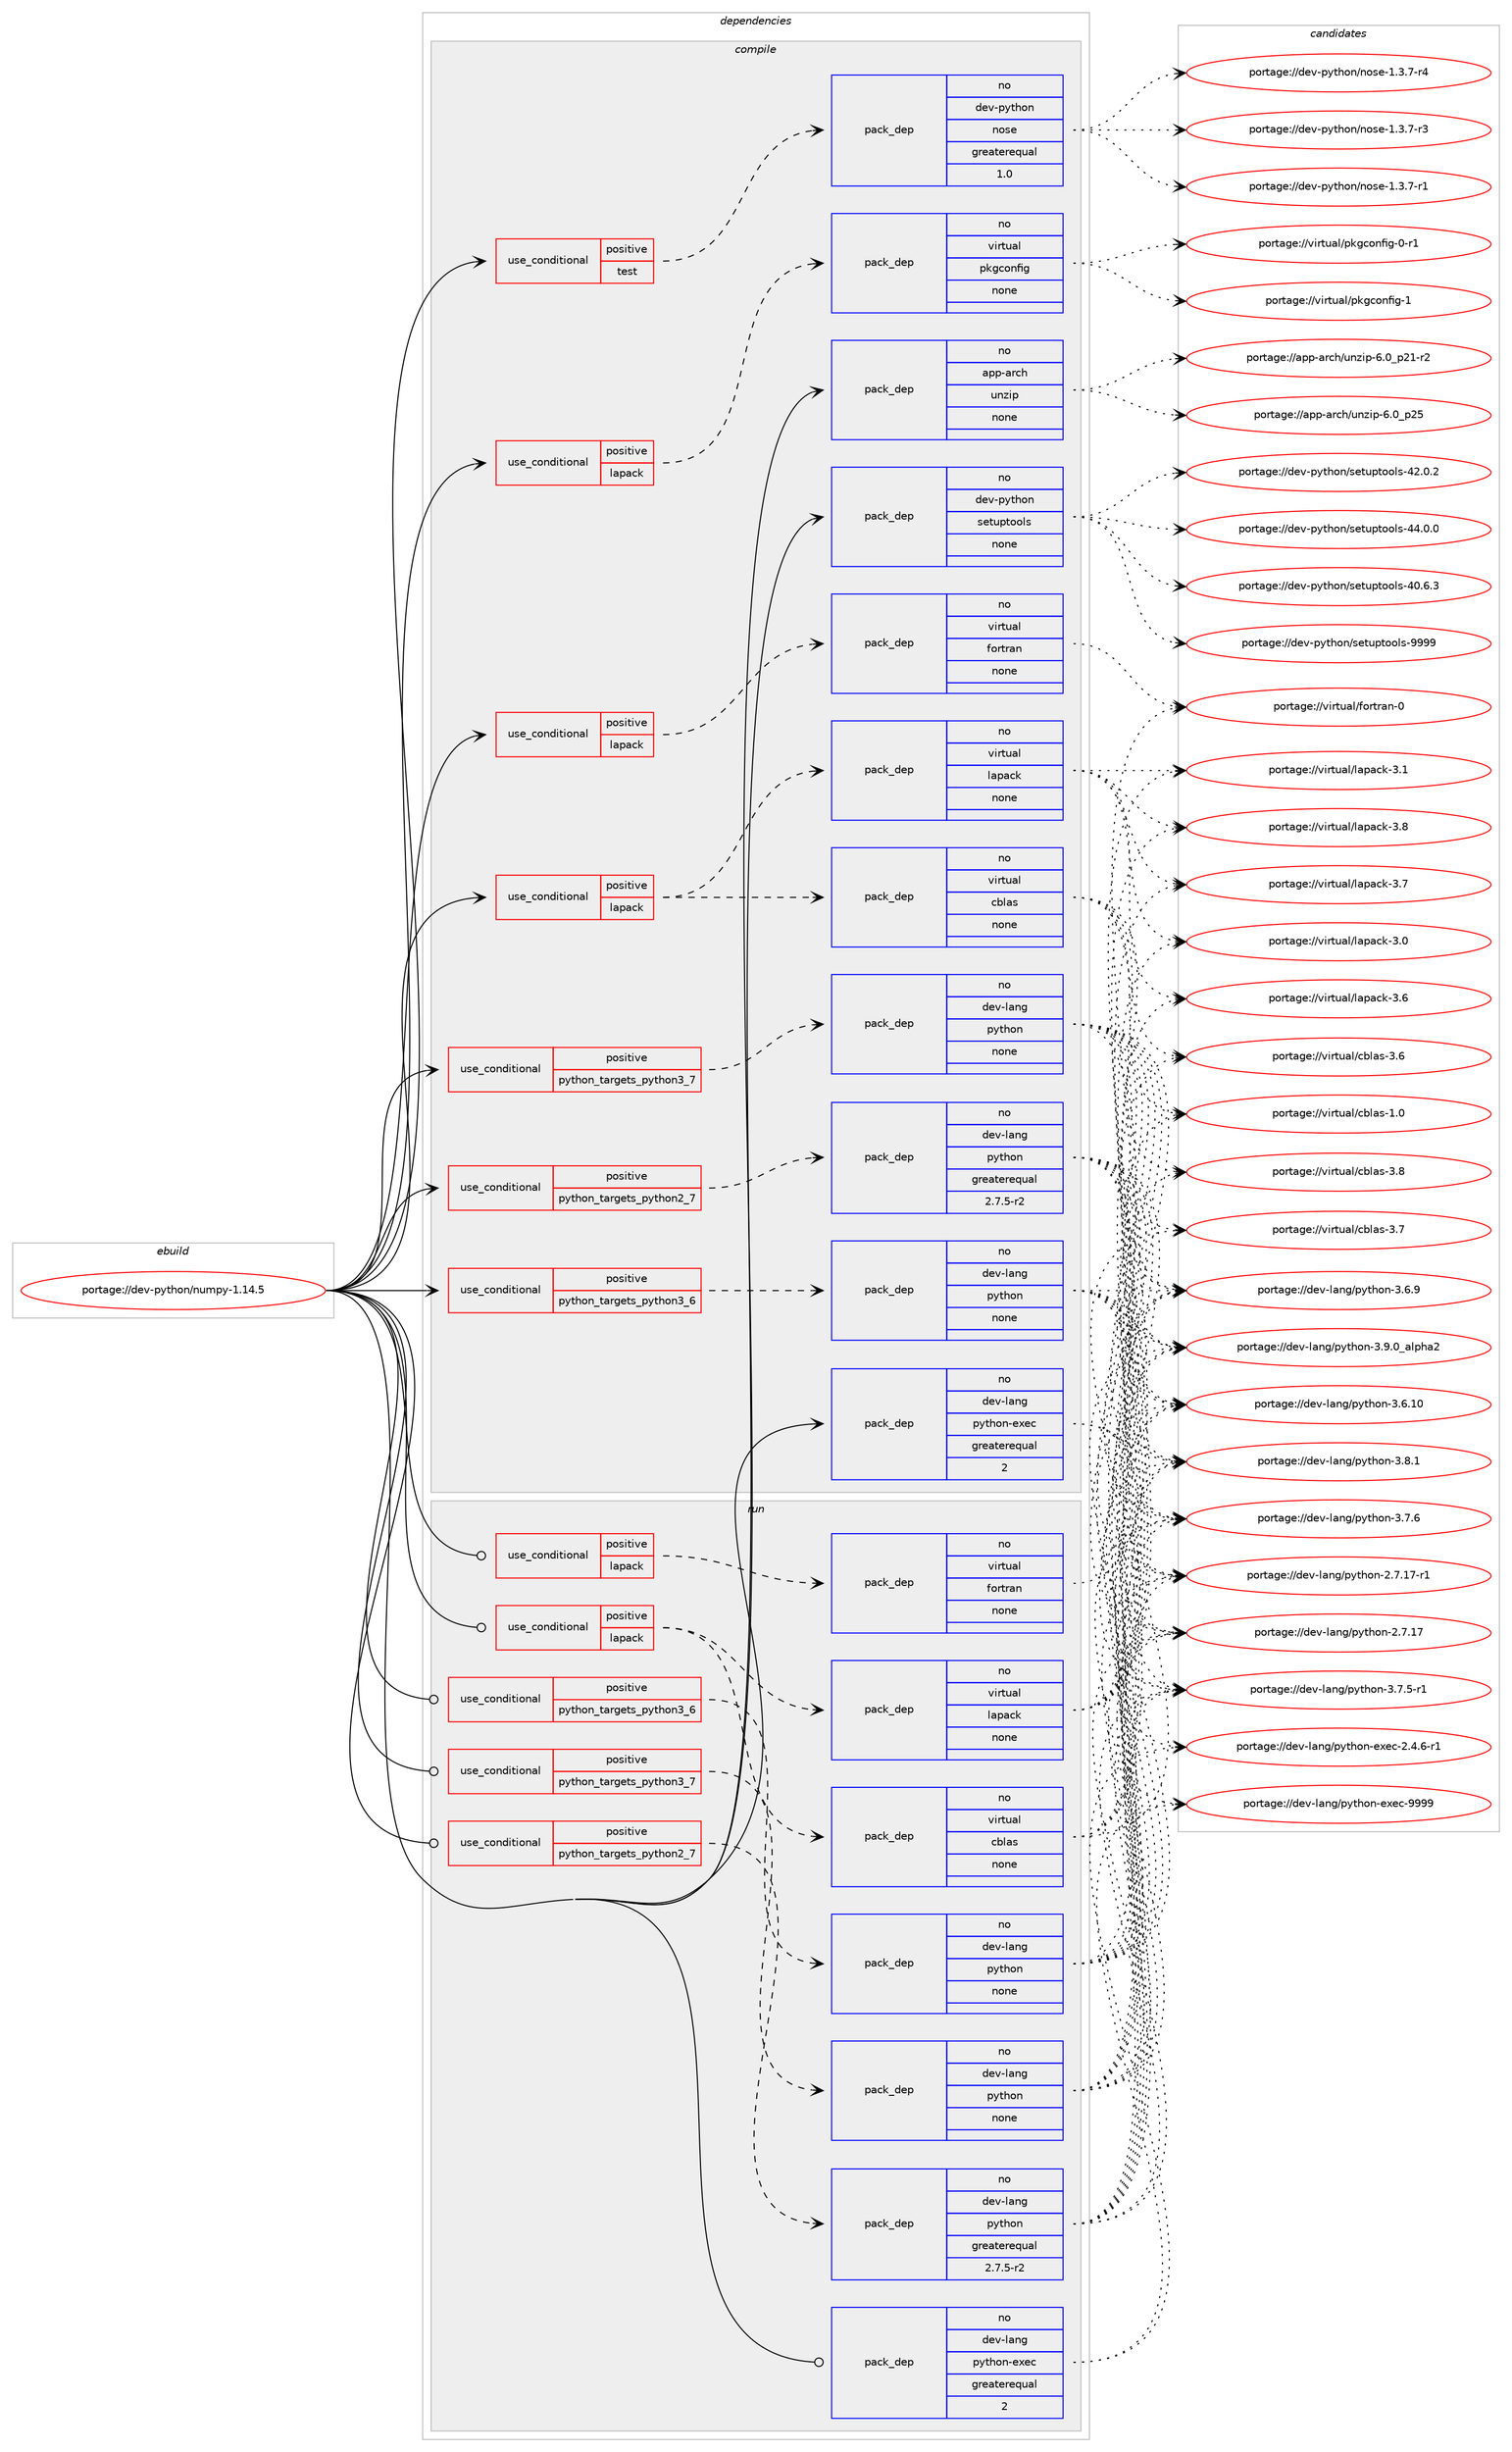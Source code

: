 digraph prolog {

# *************
# Graph options
# *************

newrank=true;
concentrate=true;
compound=true;
graph [rankdir=LR,fontname=Helvetica,fontsize=10,ranksep=1.5];#, ranksep=2.5, nodesep=0.2];
edge  [arrowhead=vee];
node  [fontname=Helvetica,fontsize=10];

# **********
# The ebuild
# **********

subgraph cluster_leftcol {
color=gray;
label=<<i>ebuild</i>>;
id [label="portage://dev-python/numpy-1.14.5", color=red, width=4, href="../dev-python/numpy-1.14.5.svg"];
}

# ****************
# The dependencies
# ****************

subgraph cluster_midcol {
color=gray;
label=<<i>dependencies</i>>;
subgraph cluster_compile {
fillcolor="#eeeeee";
style=filled;
label=<<i>compile</i>>;
subgraph cond112067 {
dependency447475 [label=<<TABLE BORDER="0" CELLBORDER="1" CELLSPACING="0" CELLPADDING="4"><TR><TD ROWSPAN="3" CELLPADDING="10">use_conditional</TD></TR><TR><TD>positive</TD></TR><TR><TD>lapack</TD></TR></TABLE>>, shape=none, color=red];
subgraph pack330433 {
dependency447476 [label=<<TABLE BORDER="0" CELLBORDER="1" CELLSPACING="0" CELLPADDING="4" WIDTH="220"><TR><TD ROWSPAN="6" CELLPADDING="30">pack_dep</TD></TR><TR><TD WIDTH="110">no</TD></TR><TR><TD>virtual</TD></TR><TR><TD>cblas</TD></TR><TR><TD>none</TD></TR><TR><TD></TD></TR></TABLE>>, shape=none, color=blue];
}
dependency447475:e -> dependency447476:w [weight=20,style="dashed",arrowhead="vee"];
subgraph pack330434 {
dependency447477 [label=<<TABLE BORDER="0" CELLBORDER="1" CELLSPACING="0" CELLPADDING="4" WIDTH="220"><TR><TD ROWSPAN="6" CELLPADDING="30">pack_dep</TD></TR><TR><TD WIDTH="110">no</TD></TR><TR><TD>virtual</TD></TR><TR><TD>lapack</TD></TR><TR><TD>none</TD></TR><TR><TD></TD></TR></TABLE>>, shape=none, color=blue];
}
dependency447475:e -> dependency447477:w [weight=20,style="dashed",arrowhead="vee"];
}
id:e -> dependency447475:w [weight=20,style="solid",arrowhead="vee"];
subgraph cond112068 {
dependency447478 [label=<<TABLE BORDER="0" CELLBORDER="1" CELLSPACING="0" CELLPADDING="4"><TR><TD ROWSPAN="3" CELLPADDING="10">use_conditional</TD></TR><TR><TD>positive</TD></TR><TR><TD>lapack</TD></TR></TABLE>>, shape=none, color=red];
subgraph pack330435 {
dependency447479 [label=<<TABLE BORDER="0" CELLBORDER="1" CELLSPACING="0" CELLPADDING="4" WIDTH="220"><TR><TD ROWSPAN="6" CELLPADDING="30">pack_dep</TD></TR><TR><TD WIDTH="110">no</TD></TR><TR><TD>virtual</TD></TR><TR><TD>fortran</TD></TR><TR><TD>none</TD></TR><TR><TD></TD></TR></TABLE>>, shape=none, color=blue];
}
dependency447478:e -> dependency447479:w [weight=20,style="dashed",arrowhead="vee"];
}
id:e -> dependency447478:w [weight=20,style="solid",arrowhead="vee"];
subgraph cond112069 {
dependency447480 [label=<<TABLE BORDER="0" CELLBORDER="1" CELLSPACING="0" CELLPADDING="4"><TR><TD ROWSPAN="3" CELLPADDING="10">use_conditional</TD></TR><TR><TD>positive</TD></TR><TR><TD>lapack</TD></TR></TABLE>>, shape=none, color=red];
subgraph pack330436 {
dependency447481 [label=<<TABLE BORDER="0" CELLBORDER="1" CELLSPACING="0" CELLPADDING="4" WIDTH="220"><TR><TD ROWSPAN="6" CELLPADDING="30">pack_dep</TD></TR><TR><TD WIDTH="110">no</TD></TR><TR><TD>virtual</TD></TR><TR><TD>pkgconfig</TD></TR><TR><TD>none</TD></TR><TR><TD></TD></TR></TABLE>>, shape=none, color=blue];
}
dependency447480:e -> dependency447481:w [weight=20,style="dashed",arrowhead="vee"];
}
id:e -> dependency447480:w [weight=20,style="solid",arrowhead="vee"];
subgraph cond112070 {
dependency447482 [label=<<TABLE BORDER="0" CELLBORDER="1" CELLSPACING="0" CELLPADDING="4"><TR><TD ROWSPAN="3" CELLPADDING="10">use_conditional</TD></TR><TR><TD>positive</TD></TR><TR><TD>python_targets_python2_7</TD></TR></TABLE>>, shape=none, color=red];
subgraph pack330437 {
dependency447483 [label=<<TABLE BORDER="0" CELLBORDER="1" CELLSPACING="0" CELLPADDING="4" WIDTH="220"><TR><TD ROWSPAN="6" CELLPADDING="30">pack_dep</TD></TR><TR><TD WIDTH="110">no</TD></TR><TR><TD>dev-lang</TD></TR><TR><TD>python</TD></TR><TR><TD>greaterequal</TD></TR><TR><TD>2.7.5-r2</TD></TR></TABLE>>, shape=none, color=blue];
}
dependency447482:e -> dependency447483:w [weight=20,style="dashed",arrowhead="vee"];
}
id:e -> dependency447482:w [weight=20,style="solid",arrowhead="vee"];
subgraph cond112071 {
dependency447484 [label=<<TABLE BORDER="0" CELLBORDER="1" CELLSPACING="0" CELLPADDING="4"><TR><TD ROWSPAN="3" CELLPADDING="10">use_conditional</TD></TR><TR><TD>positive</TD></TR><TR><TD>python_targets_python3_6</TD></TR></TABLE>>, shape=none, color=red];
subgraph pack330438 {
dependency447485 [label=<<TABLE BORDER="0" CELLBORDER="1" CELLSPACING="0" CELLPADDING="4" WIDTH="220"><TR><TD ROWSPAN="6" CELLPADDING="30">pack_dep</TD></TR><TR><TD WIDTH="110">no</TD></TR><TR><TD>dev-lang</TD></TR><TR><TD>python</TD></TR><TR><TD>none</TD></TR><TR><TD></TD></TR></TABLE>>, shape=none, color=blue];
}
dependency447484:e -> dependency447485:w [weight=20,style="dashed",arrowhead="vee"];
}
id:e -> dependency447484:w [weight=20,style="solid",arrowhead="vee"];
subgraph cond112072 {
dependency447486 [label=<<TABLE BORDER="0" CELLBORDER="1" CELLSPACING="0" CELLPADDING="4"><TR><TD ROWSPAN="3" CELLPADDING="10">use_conditional</TD></TR><TR><TD>positive</TD></TR><TR><TD>python_targets_python3_7</TD></TR></TABLE>>, shape=none, color=red];
subgraph pack330439 {
dependency447487 [label=<<TABLE BORDER="0" CELLBORDER="1" CELLSPACING="0" CELLPADDING="4" WIDTH="220"><TR><TD ROWSPAN="6" CELLPADDING="30">pack_dep</TD></TR><TR><TD WIDTH="110">no</TD></TR><TR><TD>dev-lang</TD></TR><TR><TD>python</TD></TR><TR><TD>none</TD></TR><TR><TD></TD></TR></TABLE>>, shape=none, color=blue];
}
dependency447486:e -> dependency447487:w [weight=20,style="dashed",arrowhead="vee"];
}
id:e -> dependency447486:w [weight=20,style="solid",arrowhead="vee"];
subgraph cond112073 {
dependency447488 [label=<<TABLE BORDER="0" CELLBORDER="1" CELLSPACING="0" CELLPADDING="4"><TR><TD ROWSPAN="3" CELLPADDING="10">use_conditional</TD></TR><TR><TD>positive</TD></TR><TR><TD>test</TD></TR></TABLE>>, shape=none, color=red];
subgraph pack330440 {
dependency447489 [label=<<TABLE BORDER="0" CELLBORDER="1" CELLSPACING="0" CELLPADDING="4" WIDTH="220"><TR><TD ROWSPAN="6" CELLPADDING="30">pack_dep</TD></TR><TR><TD WIDTH="110">no</TD></TR><TR><TD>dev-python</TD></TR><TR><TD>nose</TD></TR><TR><TD>greaterequal</TD></TR><TR><TD>1.0</TD></TR></TABLE>>, shape=none, color=blue];
}
dependency447488:e -> dependency447489:w [weight=20,style="dashed",arrowhead="vee"];
}
id:e -> dependency447488:w [weight=20,style="solid",arrowhead="vee"];
subgraph pack330441 {
dependency447490 [label=<<TABLE BORDER="0" CELLBORDER="1" CELLSPACING="0" CELLPADDING="4" WIDTH="220"><TR><TD ROWSPAN="6" CELLPADDING="30">pack_dep</TD></TR><TR><TD WIDTH="110">no</TD></TR><TR><TD>app-arch</TD></TR><TR><TD>unzip</TD></TR><TR><TD>none</TD></TR><TR><TD></TD></TR></TABLE>>, shape=none, color=blue];
}
id:e -> dependency447490:w [weight=20,style="solid",arrowhead="vee"];
subgraph pack330442 {
dependency447491 [label=<<TABLE BORDER="0" CELLBORDER="1" CELLSPACING="0" CELLPADDING="4" WIDTH="220"><TR><TD ROWSPAN="6" CELLPADDING="30">pack_dep</TD></TR><TR><TD WIDTH="110">no</TD></TR><TR><TD>dev-lang</TD></TR><TR><TD>python-exec</TD></TR><TR><TD>greaterequal</TD></TR><TR><TD>2</TD></TR></TABLE>>, shape=none, color=blue];
}
id:e -> dependency447491:w [weight=20,style="solid",arrowhead="vee"];
subgraph pack330443 {
dependency447492 [label=<<TABLE BORDER="0" CELLBORDER="1" CELLSPACING="0" CELLPADDING="4" WIDTH="220"><TR><TD ROWSPAN="6" CELLPADDING="30">pack_dep</TD></TR><TR><TD WIDTH="110">no</TD></TR><TR><TD>dev-python</TD></TR><TR><TD>setuptools</TD></TR><TR><TD>none</TD></TR><TR><TD></TD></TR></TABLE>>, shape=none, color=blue];
}
id:e -> dependency447492:w [weight=20,style="solid",arrowhead="vee"];
}
subgraph cluster_compileandrun {
fillcolor="#eeeeee";
style=filled;
label=<<i>compile and run</i>>;
}
subgraph cluster_run {
fillcolor="#eeeeee";
style=filled;
label=<<i>run</i>>;
subgraph cond112074 {
dependency447493 [label=<<TABLE BORDER="0" CELLBORDER="1" CELLSPACING="0" CELLPADDING="4"><TR><TD ROWSPAN="3" CELLPADDING="10">use_conditional</TD></TR><TR><TD>positive</TD></TR><TR><TD>lapack</TD></TR></TABLE>>, shape=none, color=red];
subgraph pack330444 {
dependency447494 [label=<<TABLE BORDER="0" CELLBORDER="1" CELLSPACING="0" CELLPADDING="4" WIDTH="220"><TR><TD ROWSPAN="6" CELLPADDING="30">pack_dep</TD></TR><TR><TD WIDTH="110">no</TD></TR><TR><TD>virtual</TD></TR><TR><TD>cblas</TD></TR><TR><TD>none</TD></TR><TR><TD></TD></TR></TABLE>>, shape=none, color=blue];
}
dependency447493:e -> dependency447494:w [weight=20,style="dashed",arrowhead="vee"];
subgraph pack330445 {
dependency447495 [label=<<TABLE BORDER="0" CELLBORDER="1" CELLSPACING="0" CELLPADDING="4" WIDTH="220"><TR><TD ROWSPAN="6" CELLPADDING="30">pack_dep</TD></TR><TR><TD WIDTH="110">no</TD></TR><TR><TD>virtual</TD></TR><TR><TD>lapack</TD></TR><TR><TD>none</TD></TR><TR><TD></TD></TR></TABLE>>, shape=none, color=blue];
}
dependency447493:e -> dependency447495:w [weight=20,style="dashed",arrowhead="vee"];
}
id:e -> dependency447493:w [weight=20,style="solid",arrowhead="odot"];
subgraph cond112075 {
dependency447496 [label=<<TABLE BORDER="0" CELLBORDER="1" CELLSPACING="0" CELLPADDING="4"><TR><TD ROWSPAN="3" CELLPADDING="10">use_conditional</TD></TR><TR><TD>positive</TD></TR><TR><TD>lapack</TD></TR></TABLE>>, shape=none, color=red];
subgraph pack330446 {
dependency447497 [label=<<TABLE BORDER="0" CELLBORDER="1" CELLSPACING="0" CELLPADDING="4" WIDTH="220"><TR><TD ROWSPAN="6" CELLPADDING="30">pack_dep</TD></TR><TR><TD WIDTH="110">no</TD></TR><TR><TD>virtual</TD></TR><TR><TD>fortran</TD></TR><TR><TD>none</TD></TR><TR><TD></TD></TR></TABLE>>, shape=none, color=blue];
}
dependency447496:e -> dependency447497:w [weight=20,style="dashed",arrowhead="vee"];
}
id:e -> dependency447496:w [weight=20,style="solid",arrowhead="odot"];
subgraph cond112076 {
dependency447498 [label=<<TABLE BORDER="0" CELLBORDER="1" CELLSPACING="0" CELLPADDING="4"><TR><TD ROWSPAN="3" CELLPADDING="10">use_conditional</TD></TR><TR><TD>positive</TD></TR><TR><TD>python_targets_python2_7</TD></TR></TABLE>>, shape=none, color=red];
subgraph pack330447 {
dependency447499 [label=<<TABLE BORDER="0" CELLBORDER="1" CELLSPACING="0" CELLPADDING="4" WIDTH="220"><TR><TD ROWSPAN="6" CELLPADDING="30">pack_dep</TD></TR><TR><TD WIDTH="110">no</TD></TR><TR><TD>dev-lang</TD></TR><TR><TD>python</TD></TR><TR><TD>greaterequal</TD></TR><TR><TD>2.7.5-r2</TD></TR></TABLE>>, shape=none, color=blue];
}
dependency447498:e -> dependency447499:w [weight=20,style="dashed",arrowhead="vee"];
}
id:e -> dependency447498:w [weight=20,style="solid",arrowhead="odot"];
subgraph cond112077 {
dependency447500 [label=<<TABLE BORDER="0" CELLBORDER="1" CELLSPACING="0" CELLPADDING="4"><TR><TD ROWSPAN="3" CELLPADDING="10">use_conditional</TD></TR><TR><TD>positive</TD></TR><TR><TD>python_targets_python3_6</TD></TR></TABLE>>, shape=none, color=red];
subgraph pack330448 {
dependency447501 [label=<<TABLE BORDER="0" CELLBORDER="1" CELLSPACING="0" CELLPADDING="4" WIDTH="220"><TR><TD ROWSPAN="6" CELLPADDING="30">pack_dep</TD></TR><TR><TD WIDTH="110">no</TD></TR><TR><TD>dev-lang</TD></TR><TR><TD>python</TD></TR><TR><TD>none</TD></TR><TR><TD></TD></TR></TABLE>>, shape=none, color=blue];
}
dependency447500:e -> dependency447501:w [weight=20,style="dashed",arrowhead="vee"];
}
id:e -> dependency447500:w [weight=20,style="solid",arrowhead="odot"];
subgraph cond112078 {
dependency447502 [label=<<TABLE BORDER="0" CELLBORDER="1" CELLSPACING="0" CELLPADDING="4"><TR><TD ROWSPAN="3" CELLPADDING="10">use_conditional</TD></TR><TR><TD>positive</TD></TR><TR><TD>python_targets_python3_7</TD></TR></TABLE>>, shape=none, color=red];
subgraph pack330449 {
dependency447503 [label=<<TABLE BORDER="0" CELLBORDER="1" CELLSPACING="0" CELLPADDING="4" WIDTH="220"><TR><TD ROWSPAN="6" CELLPADDING="30">pack_dep</TD></TR><TR><TD WIDTH="110">no</TD></TR><TR><TD>dev-lang</TD></TR><TR><TD>python</TD></TR><TR><TD>none</TD></TR><TR><TD></TD></TR></TABLE>>, shape=none, color=blue];
}
dependency447502:e -> dependency447503:w [weight=20,style="dashed",arrowhead="vee"];
}
id:e -> dependency447502:w [weight=20,style="solid",arrowhead="odot"];
subgraph pack330450 {
dependency447504 [label=<<TABLE BORDER="0" CELLBORDER="1" CELLSPACING="0" CELLPADDING="4" WIDTH="220"><TR><TD ROWSPAN="6" CELLPADDING="30">pack_dep</TD></TR><TR><TD WIDTH="110">no</TD></TR><TR><TD>dev-lang</TD></TR><TR><TD>python-exec</TD></TR><TR><TD>greaterequal</TD></TR><TR><TD>2</TD></TR></TABLE>>, shape=none, color=blue];
}
id:e -> dependency447504:w [weight=20,style="solid",arrowhead="odot"];
}
}

# **************
# The candidates
# **************

subgraph cluster_choices {
rank=same;
color=gray;
label=<<i>candidates</i>>;

subgraph choice330433 {
color=black;
nodesep=1;
choice118105114116117971084799981089711545514656 [label="portage://virtual/cblas-3.8", color=red, width=4,href="../virtual/cblas-3.8.svg"];
choice118105114116117971084799981089711545514655 [label="portage://virtual/cblas-3.7", color=red, width=4,href="../virtual/cblas-3.7.svg"];
choice118105114116117971084799981089711545514654 [label="portage://virtual/cblas-3.6", color=red, width=4,href="../virtual/cblas-3.6.svg"];
choice118105114116117971084799981089711545494648 [label="portage://virtual/cblas-1.0", color=red, width=4,href="../virtual/cblas-1.0.svg"];
dependency447476:e -> choice118105114116117971084799981089711545514656:w [style=dotted,weight="100"];
dependency447476:e -> choice118105114116117971084799981089711545514655:w [style=dotted,weight="100"];
dependency447476:e -> choice118105114116117971084799981089711545514654:w [style=dotted,weight="100"];
dependency447476:e -> choice118105114116117971084799981089711545494648:w [style=dotted,weight="100"];
}
subgraph choice330434 {
color=black;
nodesep=1;
choice118105114116117971084710897112979910745514656 [label="portage://virtual/lapack-3.8", color=red, width=4,href="../virtual/lapack-3.8.svg"];
choice118105114116117971084710897112979910745514655 [label="portage://virtual/lapack-3.7", color=red, width=4,href="../virtual/lapack-3.7.svg"];
choice118105114116117971084710897112979910745514654 [label="portage://virtual/lapack-3.6", color=red, width=4,href="../virtual/lapack-3.6.svg"];
choice118105114116117971084710897112979910745514649 [label="portage://virtual/lapack-3.1", color=red, width=4,href="../virtual/lapack-3.1.svg"];
choice118105114116117971084710897112979910745514648 [label="portage://virtual/lapack-3.0", color=red, width=4,href="../virtual/lapack-3.0.svg"];
dependency447477:e -> choice118105114116117971084710897112979910745514656:w [style=dotted,weight="100"];
dependency447477:e -> choice118105114116117971084710897112979910745514655:w [style=dotted,weight="100"];
dependency447477:e -> choice118105114116117971084710897112979910745514654:w [style=dotted,weight="100"];
dependency447477:e -> choice118105114116117971084710897112979910745514649:w [style=dotted,weight="100"];
dependency447477:e -> choice118105114116117971084710897112979910745514648:w [style=dotted,weight="100"];
}
subgraph choice330435 {
color=black;
nodesep=1;
choice1181051141161179710847102111114116114971104548 [label="portage://virtual/fortran-0", color=red, width=4,href="../virtual/fortran-0.svg"];
dependency447479:e -> choice1181051141161179710847102111114116114971104548:w [style=dotted,weight="100"];
}
subgraph choice330436 {
color=black;
nodesep=1;
choice1181051141161179710847112107103991111101021051034549 [label="portage://virtual/pkgconfig-1", color=red, width=4,href="../virtual/pkgconfig-1.svg"];
choice11810511411611797108471121071039911111010210510345484511449 [label="portage://virtual/pkgconfig-0-r1", color=red, width=4,href="../virtual/pkgconfig-0-r1.svg"];
dependency447481:e -> choice1181051141161179710847112107103991111101021051034549:w [style=dotted,weight="100"];
dependency447481:e -> choice11810511411611797108471121071039911111010210510345484511449:w [style=dotted,weight="100"];
}
subgraph choice330437 {
color=black;
nodesep=1;
choice10010111845108971101034711212111610411111045514657464895971081121049750 [label="portage://dev-lang/python-3.9.0_alpha2", color=red, width=4,href="../dev-lang/python-3.9.0_alpha2.svg"];
choice100101118451089711010347112121116104111110455146564649 [label="portage://dev-lang/python-3.8.1", color=red, width=4,href="../dev-lang/python-3.8.1.svg"];
choice100101118451089711010347112121116104111110455146554654 [label="portage://dev-lang/python-3.7.6", color=red, width=4,href="../dev-lang/python-3.7.6.svg"];
choice1001011184510897110103471121211161041111104551465546534511449 [label="portage://dev-lang/python-3.7.5-r1", color=red, width=4,href="../dev-lang/python-3.7.5-r1.svg"];
choice100101118451089711010347112121116104111110455146544657 [label="portage://dev-lang/python-3.6.9", color=red, width=4,href="../dev-lang/python-3.6.9.svg"];
choice10010111845108971101034711212111610411111045514654464948 [label="portage://dev-lang/python-3.6.10", color=red, width=4,href="../dev-lang/python-3.6.10.svg"];
choice100101118451089711010347112121116104111110455046554649554511449 [label="portage://dev-lang/python-2.7.17-r1", color=red, width=4,href="../dev-lang/python-2.7.17-r1.svg"];
choice10010111845108971101034711212111610411111045504655464955 [label="portage://dev-lang/python-2.7.17", color=red, width=4,href="../dev-lang/python-2.7.17.svg"];
dependency447483:e -> choice10010111845108971101034711212111610411111045514657464895971081121049750:w [style=dotted,weight="100"];
dependency447483:e -> choice100101118451089711010347112121116104111110455146564649:w [style=dotted,weight="100"];
dependency447483:e -> choice100101118451089711010347112121116104111110455146554654:w [style=dotted,weight="100"];
dependency447483:e -> choice1001011184510897110103471121211161041111104551465546534511449:w [style=dotted,weight="100"];
dependency447483:e -> choice100101118451089711010347112121116104111110455146544657:w [style=dotted,weight="100"];
dependency447483:e -> choice10010111845108971101034711212111610411111045514654464948:w [style=dotted,weight="100"];
dependency447483:e -> choice100101118451089711010347112121116104111110455046554649554511449:w [style=dotted,weight="100"];
dependency447483:e -> choice10010111845108971101034711212111610411111045504655464955:w [style=dotted,weight="100"];
}
subgraph choice330438 {
color=black;
nodesep=1;
choice10010111845108971101034711212111610411111045514657464895971081121049750 [label="portage://dev-lang/python-3.9.0_alpha2", color=red, width=4,href="../dev-lang/python-3.9.0_alpha2.svg"];
choice100101118451089711010347112121116104111110455146564649 [label="portage://dev-lang/python-3.8.1", color=red, width=4,href="../dev-lang/python-3.8.1.svg"];
choice100101118451089711010347112121116104111110455146554654 [label="portage://dev-lang/python-3.7.6", color=red, width=4,href="../dev-lang/python-3.7.6.svg"];
choice1001011184510897110103471121211161041111104551465546534511449 [label="portage://dev-lang/python-3.7.5-r1", color=red, width=4,href="../dev-lang/python-3.7.5-r1.svg"];
choice100101118451089711010347112121116104111110455146544657 [label="portage://dev-lang/python-3.6.9", color=red, width=4,href="../dev-lang/python-3.6.9.svg"];
choice10010111845108971101034711212111610411111045514654464948 [label="portage://dev-lang/python-3.6.10", color=red, width=4,href="../dev-lang/python-3.6.10.svg"];
choice100101118451089711010347112121116104111110455046554649554511449 [label="portage://dev-lang/python-2.7.17-r1", color=red, width=4,href="../dev-lang/python-2.7.17-r1.svg"];
choice10010111845108971101034711212111610411111045504655464955 [label="portage://dev-lang/python-2.7.17", color=red, width=4,href="../dev-lang/python-2.7.17.svg"];
dependency447485:e -> choice10010111845108971101034711212111610411111045514657464895971081121049750:w [style=dotted,weight="100"];
dependency447485:e -> choice100101118451089711010347112121116104111110455146564649:w [style=dotted,weight="100"];
dependency447485:e -> choice100101118451089711010347112121116104111110455146554654:w [style=dotted,weight="100"];
dependency447485:e -> choice1001011184510897110103471121211161041111104551465546534511449:w [style=dotted,weight="100"];
dependency447485:e -> choice100101118451089711010347112121116104111110455146544657:w [style=dotted,weight="100"];
dependency447485:e -> choice10010111845108971101034711212111610411111045514654464948:w [style=dotted,weight="100"];
dependency447485:e -> choice100101118451089711010347112121116104111110455046554649554511449:w [style=dotted,weight="100"];
dependency447485:e -> choice10010111845108971101034711212111610411111045504655464955:w [style=dotted,weight="100"];
}
subgraph choice330439 {
color=black;
nodesep=1;
choice10010111845108971101034711212111610411111045514657464895971081121049750 [label="portage://dev-lang/python-3.9.0_alpha2", color=red, width=4,href="../dev-lang/python-3.9.0_alpha2.svg"];
choice100101118451089711010347112121116104111110455146564649 [label="portage://dev-lang/python-3.8.1", color=red, width=4,href="../dev-lang/python-3.8.1.svg"];
choice100101118451089711010347112121116104111110455146554654 [label="portage://dev-lang/python-3.7.6", color=red, width=4,href="../dev-lang/python-3.7.6.svg"];
choice1001011184510897110103471121211161041111104551465546534511449 [label="portage://dev-lang/python-3.7.5-r1", color=red, width=4,href="../dev-lang/python-3.7.5-r1.svg"];
choice100101118451089711010347112121116104111110455146544657 [label="portage://dev-lang/python-3.6.9", color=red, width=4,href="../dev-lang/python-3.6.9.svg"];
choice10010111845108971101034711212111610411111045514654464948 [label="portage://dev-lang/python-3.6.10", color=red, width=4,href="../dev-lang/python-3.6.10.svg"];
choice100101118451089711010347112121116104111110455046554649554511449 [label="portage://dev-lang/python-2.7.17-r1", color=red, width=4,href="../dev-lang/python-2.7.17-r1.svg"];
choice10010111845108971101034711212111610411111045504655464955 [label="portage://dev-lang/python-2.7.17", color=red, width=4,href="../dev-lang/python-2.7.17.svg"];
dependency447487:e -> choice10010111845108971101034711212111610411111045514657464895971081121049750:w [style=dotted,weight="100"];
dependency447487:e -> choice100101118451089711010347112121116104111110455146564649:w [style=dotted,weight="100"];
dependency447487:e -> choice100101118451089711010347112121116104111110455146554654:w [style=dotted,weight="100"];
dependency447487:e -> choice1001011184510897110103471121211161041111104551465546534511449:w [style=dotted,weight="100"];
dependency447487:e -> choice100101118451089711010347112121116104111110455146544657:w [style=dotted,weight="100"];
dependency447487:e -> choice10010111845108971101034711212111610411111045514654464948:w [style=dotted,weight="100"];
dependency447487:e -> choice100101118451089711010347112121116104111110455046554649554511449:w [style=dotted,weight="100"];
dependency447487:e -> choice10010111845108971101034711212111610411111045504655464955:w [style=dotted,weight="100"];
}
subgraph choice330440 {
color=black;
nodesep=1;
choice10010111845112121116104111110471101111151014549465146554511452 [label="portage://dev-python/nose-1.3.7-r4", color=red, width=4,href="../dev-python/nose-1.3.7-r4.svg"];
choice10010111845112121116104111110471101111151014549465146554511451 [label="portage://dev-python/nose-1.3.7-r3", color=red, width=4,href="../dev-python/nose-1.3.7-r3.svg"];
choice10010111845112121116104111110471101111151014549465146554511449 [label="portage://dev-python/nose-1.3.7-r1", color=red, width=4,href="../dev-python/nose-1.3.7-r1.svg"];
dependency447489:e -> choice10010111845112121116104111110471101111151014549465146554511452:w [style=dotted,weight="100"];
dependency447489:e -> choice10010111845112121116104111110471101111151014549465146554511451:w [style=dotted,weight="100"];
dependency447489:e -> choice10010111845112121116104111110471101111151014549465146554511449:w [style=dotted,weight="100"];
}
subgraph choice330441 {
color=black;
nodesep=1;
choice971121124597114991044711711012210511245544648951125053 [label="portage://app-arch/unzip-6.0_p25", color=red, width=4,href="../app-arch/unzip-6.0_p25.svg"];
choice9711211245971149910447117110122105112455446489511250494511450 [label="portage://app-arch/unzip-6.0_p21-r2", color=red, width=4,href="../app-arch/unzip-6.0_p21-r2.svg"];
dependency447490:e -> choice971121124597114991044711711012210511245544648951125053:w [style=dotted,weight="100"];
dependency447490:e -> choice9711211245971149910447117110122105112455446489511250494511450:w [style=dotted,weight="100"];
}
subgraph choice330442 {
color=black;
nodesep=1;
choice10010111845108971101034711212111610411111045101120101994557575757 [label="portage://dev-lang/python-exec-9999", color=red, width=4,href="../dev-lang/python-exec-9999.svg"];
choice10010111845108971101034711212111610411111045101120101994550465246544511449 [label="portage://dev-lang/python-exec-2.4.6-r1", color=red, width=4,href="../dev-lang/python-exec-2.4.6-r1.svg"];
dependency447491:e -> choice10010111845108971101034711212111610411111045101120101994557575757:w [style=dotted,weight="100"];
dependency447491:e -> choice10010111845108971101034711212111610411111045101120101994550465246544511449:w [style=dotted,weight="100"];
}
subgraph choice330443 {
color=black;
nodesep=1;
choice10010111845112121116104111110471151011161171121161111111081154557575757 [label="portage://dev-python/setuptools-9999", color=red, width=4,href="../dev-python/setuptools-9999.svg"];
choice100101118451121211161041111104711510111611711211611111110811545525246484648 [label="portage://dev-python/setuptools-44.0.0", color=red, width=4,href="../dev-python/setuptools-44.0.0.svg"];
choice100101118451121211161041111104711510111611711211611111110811545525046484650 [label="portage://dev-python/setuptools-42.0.2", color=red, width=4,href="../dev-python/setuptools-42.0.2.svg"];
choice100101118451121211161041111104711510111611711211611111110811545524846544651 [label="portage://dev-python/setuptools-40.6.3", color=red, width=4,href="../dev-python/setuptools-40.6.3.svg"];
dependency447492:e -> choice10010111845112121116104111110471151011161171121161111111081154557575757:w [style=dotted,weight="100"];
dependency447492:e -> choice100101118451121211161041111104711510111611711211611111110811545525246484648:w [style=dotted,weight="100"];
dependency447492:e -> choice100101118451121211161041111104711510111611711211611111110811545525046484650:w [style=dotted,weight="100"];
dependency447492:e -> choice100101118451121211161041111104711510111611711211611111110811545524846544651:w [style=dotted,weight="100"];
}
subgraph choice330444 {
color=black;
nodesep=1;
choice118105114116117971084799981089711545514656 [label="portage://virtual/cblas-3.8", color=red, width=4,href="../virtual/cblas-3.8.svg"];
choice118105114116117971084799981089711545514655 [label="portage://virtual/cblas-3.7", color=red, width=4,href="../virtual/cblas-3.7.svg"];
choice118105114116117971084799981089711545514654 [label="portage://virtual/cblas-3.6", color=red, width=4,href="../virtual/cblas-3.6.svg"];
choice118105114116117971084799981089711545494648 [label="portage://virtual/cblas-1.0", color=red, width=4,href="../virtual/cblas-1.0.svg"];
dependency447494:e -> choice118105114116117971084799981089711545514656:w [style=dotted,weight="100"];
dependency447494:e -> choice118105114116117971084799981089711545514655:w [style=dotted,weight="100"];
dependency447494:e -> choice118105114116117971084799981089711545514654:w [style=dotted,weight="100"];
dependency447494:e -> choice118105114116117971084799981089711545494648:w [style=dotted,weight="100"];
}
subgraph choice330445 {
color=black;
nodesep=1;
choice118105114116117971084710897112979910745514656 [label="portage://virtual/lapack-3.8", color=red, width=4,href="../virtual/lapack-3.8.svg"];
choice118105114116117971084710897112979910745514655 [label="portage://virtual/lapack-3.7", color=red, width=4,href="../virtual/lapack-3.7.svg"];
choice118105114116117971084710897112979910745514654 [label="portage://virtual/lapack-3.6", color=red, width=4,href="../virtual/lapack-3.6.svg"];
choice118105114116117971084710897112979910745514649 [label="portage://virtual/lapack-3.1", color=red, width=4,href="../virtual/lapack-3.1.svg"];
choice118105114116117971084710897112979910745514648 [label="portage://virtual/lapack-3.0", color=red, width=4,href="../virtual/lapack-3.0.svg"];
dependency447495:e -> choice118105114116117971084710897112979910745514656:w [style=dotted,weight="100"];
dependency447495:e -> choice118105114116117971084710897112979910745514655:w [style=dotted,weight="100"];
dependency447495:e -> choice118105114116117971084710897112979910745514654:w [style=dotted,weight="100"];
dependency447495:e -> choice118105114116117971084710897112979910745514649:w [style=dotted,weight="100"];
dependency447495:e -> choice118105114116117971084710897112979910745514648:w [style=dotted,weight="100"];
}
subgraph choice330446 {
color=black;
nodesep=1;
choice1181051141161179710847102111114116114971104548 [label="portage://virtual/fortran-0", color=red, width=4,href="../virtual/fortran-0.svg"];
dependency447497:e -> choice1181051141161179710847102111114116114971104548:w [style=dotted,weight="100"];
}
subgraph choice330447 {
color=black;
nodesep=1;
choice10010111845108971101034711212111610411111045514657464895971081121049750 [label="portage://dev-lang/python-3.9.0_alpha2", color=red, width=4,href="../dev-lang/python-3.9.0_alpha2.svg"];
choice100101118451089711010347112121116104111110455146564649 [label="portage://dev-lang/python-3.8.1", color=red, width=4,href="../dev-lang/python-3.8.1.svg"];
choice100101118451089711010347112121116104111110455146554654 [label="portage://dev-lang/python-3.7.6", color=red, width=4,href="../dev-lang/python-3.7.6.svg"];
choice1001011184510897110103471121211161041111104551465546534511449 [label="portage://dev-lang/python-3.7.5-r1", color=red, width=4,href="../dev-lang/python-3.7.5-r1.svg"];
choice100101118451089711010347112121116104111110455146544657 [label="portage://dev-lang/python-3.6.9", color=red, width=4,href="../dev-lang/python-3.6.9.svg"];
choice10010111845108971101034711212111610411111045514654464948 [label="portage://dev-lang/python-3.6.10", color=red, width=4,href="../dev-lang/python-3.6.10.svg"];
choice100101118451089711010347112121116104111110455046554649554511449 [label="portage://dev-lang/python-2.7.17-r1", color=red, width=4,href="../dev-lang/python-2.7.17-r1.svg"];
choice10010111845108971101034711212111610411111045504655464955 [label="portage://dev-lang/python-2.7.17", color=red, width=4,href="../dev-lang/python-2.7.17.svg"];
dependency447499:e -> choice10010111845108971101034711212111610411111045514657464895971081121049750:w [style=dotted,weight="100"];
dependency447499:e -> choice100101118451089711010347112121116104111110455146564649:w [style=dotted,weight="100"];
dependency447499:e -> choice100101118451089711010347112121116104111110455146554654:w [style=dotted,weight="100"];
dependency447499:e -> choice1001011184510897110103471121211161041111104551465546534511449:w [style=dotted,weight="100"];
dependency447499:e -> choice100101118451089711010347112121116104111110455146544657:w [style=dotted,weight="100"];
dependency447499:e -> choice10010111845108971101034711212111610411111045514654464948:w [style=dotted,weight="100"];
dependency447499:e -> choice100101118451089711010347112121116104111110455046554649554511449:w [style=dotted,weight="100"];
dependency447499:e -> choice10010111845108971101034711212111610411111045504655464955:w [style=dotted,weight="100"];
}
subgraph choice330448 {
color=black;
nodesep=1;
choice10010111845108971101034711212111610411111045514657464895971081121049750 [label="portage://dev-lang/python-3.9.0_alpha2", color=red, width=4,href="../dev-lang/python-3.9.0_alpha2.svg"];
choice100101118451089711010347112121116104111110455146564649 [label="portage://dev-lang/python-3.8.1", color=red, width=4,href="../dev-lang/python-3.8.1.svg"];
choice100101118451089711010347112121116104111110455146554654 [label="portage://dev-lang/python-3.7.6", color=red, width=4,href="../dev-lang/python-3.7.6.svg"];
choice1001011184510897110103471121211161041111104551465546534511449 [label="portage://dev-lang/python-3.7.5-r1", color=red, width=4,href="../dev-lang/python-3.7.5-r1.svg"];
choice100101118451089711010347112121116104111110455146544657 [label="portage://dev-lang/python-3.6.9", color=red, width=4,href="../dev-lang/python-3.6.9.svg"];
choice10010111845108971101034711212111610411111045514654464948 [label="portage://dev-lang/python-3.6.10", color=red, width=4,href="../dev-lang/python-3.6.10.svg"];
choice100101118451089711010347112121116104111110455046554649554511449 [label="portage://dev-lang/python-2.7.17-r1", color=red, width=4,href="../dev-lang/python-2.7.17-r1.svg"];
choice10010111845108971101034711212111610411111045504655464955 [label="portage://dev-lang/python-2.7.17", color=red, width=4,href="../dev-lang/python-2.7.17.svg"];
dependency447501:e -> choice10010111845108971101034711212111610411111045514657464895971081121049750:w [style=dotted,weight="100"];
dependency447501:e -> choice100101118451089711010347112121116104111110455146564649:w [style=dotted,weight="100"];
dependency447501:e -> choice100101118451089711010347112121116104111110455146554654:w [style=dotted,weight="100"];
dependency447501:e -> choice1001011184510897110103471121211161041111104551465546534511449:w [style=dotted,weight="100"];
dependency447501:e -> choice100101118451089711010347112121116104111110455146544657:w [style=dotted,weight="100"];
dependency447501:e -> choice10010111845108971101034711212111610411111045514654464948:w [style=dotted,weight="100"];
dependency447501:e -> choice100101118451089711010347112121116104111110455046554649554511449:w [style=dotted,weight="100"];
dependency447501:e -> choice10010111845108971101034711212111610411111045504655464955:w [style=dotted,weight="100"];
}
subgraph choice330449 {
color=black;
nodesep=1;
choice10010111845108971101034711212111610411111045514657464895971081121049750 [label="portage://dev-lang/python-3.9.0_alpha2", color=red, width=4,href="../dev-lang/python-3.9.0_alpha2.svg"];
choice100101118451089711010347112121116104111110455146564649 [label="portage://dev-lang/python-3.8.1", color=red, width=4,href="../dev-lang/python-3.8.1.svg"];
choice100101118451089711010347112121116104111110455146554654 [label="portage://dev-lang/python-3.7.6", color=red, width=4,href="../dev-lang/python-3.7.6.svg"];
choice1001011184510897110103471121211161041111104551465546534511449 [label="portage://dev-lang/python-3.7.5-r1", color=red, width=4,href="../dev-lang/python-3.7.5-r1.svg"];
choice100101118451089711010347112121116104111110455146544657 [label="portage://dev-lang/python-3.6.9", color=red, width=4,href="../dev-lang/python-3.6.9.svg"];
choice10010111845108971101034711212111610411111045514654464948 [label="portage://dev-lang/python-3.6.10", color=red, width=4,href="../dev-lang/python-3.6.10.svg"];
choice100101118451089711010347112121116104111110455046554649554511449 [label="portage://dev-lang/python-2.7.17-r1", color=red, width=4,href="../dev-lang/python-2.7.17-r1.svg"];
choice10010111845108971101034711212111610411111045504655464955 [label="portage://dev-lang/python-2.7.17", color=red, width=4,href="../dev-lang/python-2.7.17.svg"];
dependency447503:e -> choice10010111845108971101034711212111610411111045514657464895971081121049750:w [style=dotted,weight="100"];
dependency447503:e -> choice100101118451089711010347112121116104111110455146564649:w [style=dotted,weight="100"];
dependency447503:e -> choice100101118451089711010347112121116104111110455146554654:w [style=dotted,weight="100"];
dependency447503:e -> choice1001011184510897110103471121211161041111104551465546534511449:w [style=dotted,weight="100"];
dependency447503:e -> choice100101118451089711010347112121116104111110455146544657:w [style=dotted,weight="100"];
dependency447503:e -> choice10010111845108971101034711212111610411111045514654464948:w [style=dotted,weight="100"];
dependency447503:e -> choice100101118451089711010347112121116104111110455046554649554511449:w [style=dotted,weight="100"];
dependency447503:e -> choice10010111845108971101034711212111610411111045504655464955:w [style=dotted,weight="100"];
}
subgraph choice330450 {
color=black;
nodesep=1;
choice10010111845108971101034711212111610411111045101120101994557575757 [label="portage://dev-lang/python-exec-9999", color=red, width=4,href="../dev-lang/python-exec-9999.svg"];
choice10010111845108971101034711212111610411111045101120101994550465246544511449 [label="portage://dev-lang/python-exec-2.4.6-r1", color=red, width=4,href="../dev-lang/python-exec-2.4.6-r1.svg"];
dependency447504:e -> choice10010111845108971101034711212111610411111045101120101994557575757:w [style=dotted,weight="100"];
dependency447504:e -> choice10010111845108971101034711212111610411111045101120101994550465246544511449:w [style=dotted,weight="100"];
}
}

}
